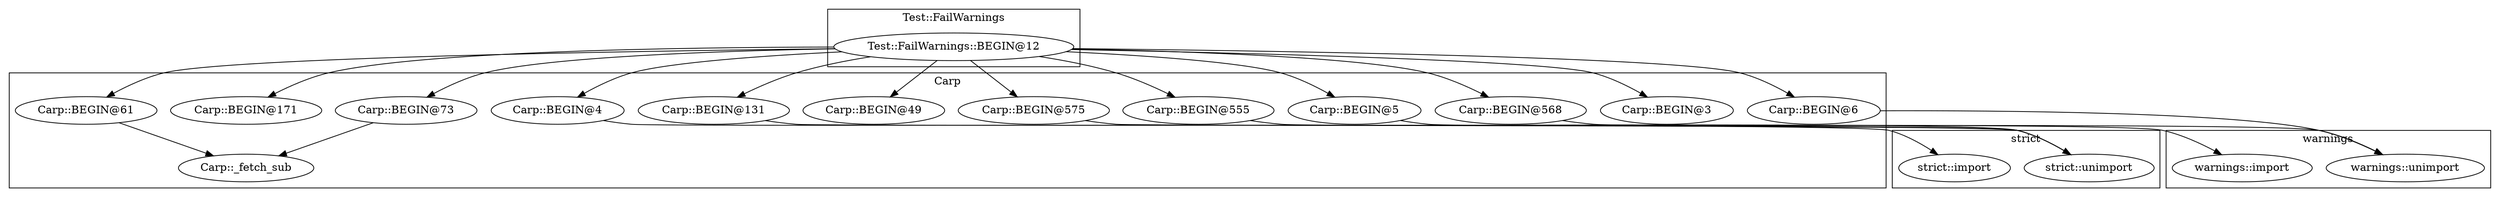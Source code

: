 digraph {
graph [overlap=false]
subgraph cluster_Carp {
	label="Carp";
	"Carp::BEGIN@575";
	"Carp::BEGIN@3";
	"Carp::BEGIN@6";
	"Carp::_fetch_sub";
	"Carp::BEGIN@555";
	"Carp::BEGIN@4";
	"Carp::BEGIN@568";
	"Carp::BEGIN@49";
	"Carp::BEGIN@5";
	"Carp::BEGIN@131";
	"Carp::BEGIN@73";
	"Carp::BEGIN@171";
	"Carp::BEGIN@61";
}
subgraph cluster_warnings {
	label="warnings";
	"warnings::unimport";
	"warnings::import";
}
subgraph cluster_strict {
	label="strict";
	"strict::unimport";
	"strict::import";
}
subgraph cluster_Test_FailWarnings {
	label="Test::FailWarnings";
	"Test::FailWarnings::BEGIN@12";
}
"Test::FailWarnings::BEGIN@12" -> "Carp::BEGIN@61";
"Test::FailWarnings::BEGIN@12" -> "Carp::BEGIN@4";
"Carp::BEGIN@555" -> "strict::unimport";
"Carp::BEGIN@131" -> "strict::unimport";
"Carp::BEGIN@575" -> "strict::unimport";
"Carp::BEGIN@5" -> "warnings::import";
"Test::FailWarnings::BEGIN@12" -> "Carp::BEGIN@171";
"Carp::BEGIN@568" -> "warnings::unimport";
"Carp::BEGIN@6" -> "warnings::unimport";
"Test::FailWarnings::BEGIN@12" -> "Carp::BEGIN@5";
"Test::FailWarnings::BEGIN@12" -> "Carp::BEGIN@555";
"Carp::BEGIN@4" -> "strict::import";
"Test::FailWarnings::BEGIN@12" -> "Carp::BEGIN@6";
"Test::FailWarnings::BEGIN@12" -> "Carp::BEGIN@568";
"Test::FailWarnings::BEGIN@12" -> "Carp::BEGIN@575";
"Test::FailWarnings::BEGIN@12" -> "Carp::BEGIN@49";
"Carp::BEGIN@61" -> "Carp::_fetch_sub";
"Carp::BEGIN@73" -> "Carp::_fetch_sub";
"Test::FailWarnings::BEGIN@12" -> "Carp::BEGIN@131";
"Test::FailWarnings::BEGIN@12" -> "Carp::BEGIN@73";
"Test::FailWarnings::BEGIN@12" -> "Carp::BEGIN@3";
}
